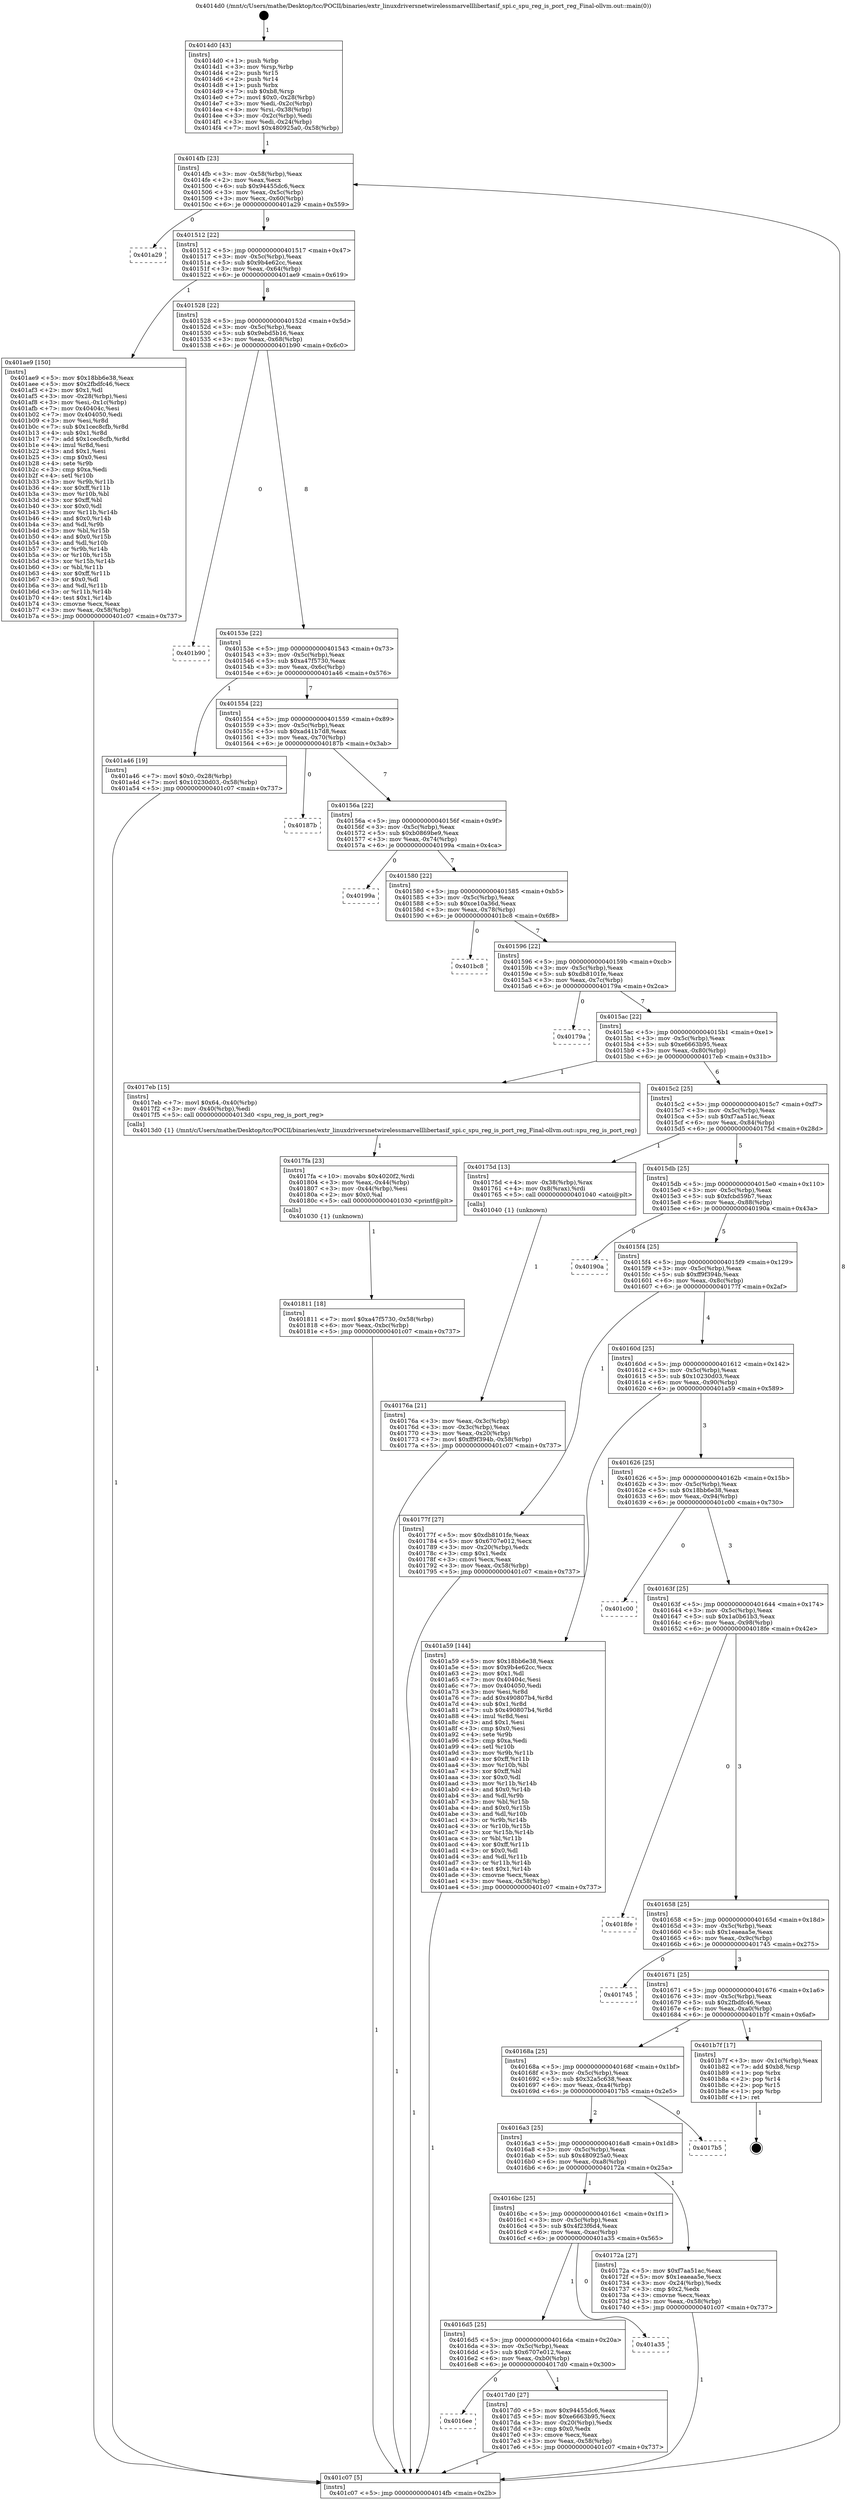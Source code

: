 digraph "0x4014d0" {
  label = "0x4014d0 (/mnt/c/Users/mathe/Desktop/tcc/POCII/binaries/extr_linuxdriversnetwirelessmarvelllibertasif_spi.c_spu_reg_is_port_reg_Final-ollvm.out::main(0))"
  labelloc = "t"
  node[shape=record]

  Entry [label="",width=0.3,height=0.3,shape=circle,fillcolor=black,style=filled]
  "0x4014fb" [label="{
     0x4014fb [23]\l
     | [instrs]\l
     &nbsp;&nbsp;0x4014fb \<+3\>: mov -0x58(%rbp),%eax\l
     &nbsp;&nbsp;0x4014fe \<+2\>: mov %eax,%ecx\l
     &nbsp;&nbsp;0x401500 \<+6\>: sub $0x94455dc6,%ecx\l
     &nbsp;&nbsp;0x401506 \<+3\>: mov %eax,-0x5c(%rbp)\l
     &nbsp;&nbsp;0x401509 \<+3\>: mov %ecx,-0x60(%rbp)\l
     &nbsp;&nbsp;0x40150c \<+6\>: je 0000000000401a29 \<main+0x559\>\l
  }"]
  "0x401a29" [label="{
     0x401a29\l
  }", style=dashed]
  "0x401512" [label="{
     0x401512 [22]\l
     | [instrs]\l
     &nbsp;&nbsp;0x401512 \<+5\>: jmp 0000000000401517 \<main+0x47\>\l
     &nbsp;&nbsp;0x401517 \<+3\>: mov -0x5c(%rbp),%eax\l
     &nbsp;&nbsp;0x40151a \<+5\>: sub $0x9b4e62cc,%eax\l
     &nbsp;&nbsp;0x40151f \<+3\>: mov %eax,-0x64(%rbp)\l
     &nbsp;&nbsp;0x401522 \<+6\>: je 0000000000401ae9 \<main+0x619\>\l
  }"]
  Exit [label="",width=0.3,height=0.3,shape=circle,fillcolor=black,style=filled,peripheries=2]
  "0x401ae9" [label="{
     0x401ae9 [150]\l
     | [instrs]\l
     &nbsp;&nbsp;0x401ae9 \<+5\>: mov $0x18bb6e38,%eax\l
     &nbsp;&nbsp;0x401aee \<+5\>: mov $0x2fbdfc46,%ecx\l
     &nbsp;&nbsp;0x401af3 \<+2\>: mov $0x1,%dl\l
     &nbsp;&nbsp;0x401af5 \<+3\>: mov -0x28(%rbp),%esi\l
     &nbsp;&nbsp;0x401af8 \<+3\>: mov %esi,-0x1c(%rbp)\l
     &nbsp;&nbsp;0x401afb \<+7\>: mov 0x40404c,%esi\l
     &nbsp;&nbsp;0x401b02 \<+7\>: mov 0x404050,%edi\l
     &nbsp;&nbsp;0x401b09 \<+3\>: mov %esi,%r8d\l
     &nbsp;&nbsp;0x401b0c \<+7\>: sub $0x1cec8cfb,%r8d\l
     &nbsp;&nbsp;0x401b13 \<+4\>: sub $0x1,%r8d\l
     &nbsp;&nbsp;0x401b17 \<+7\>: add $0x1cec8cfb,%r8d\l
     &nbsp;&nbsp;0x401b1e \<+4\>: imul %r8d,%esi\l
     &nbsp;&nbsp;0x401b22 \<+3\>: and $0x1,%esi\l
     &nbsp;&nbsp;0x401b25 \<+3\>: cmp $0x0,%esi\l
     &nbsp;&nbsp;0x401b28 \<+4\>: sete %r9b\l
     &nbsp;&nbsp;0x401b2c \<+3\>: cmp $0xa,%edi\l
     &nbsp;&nbsp;0x401b2f \<+4\>: setl %r10b\l
     &nbsp;&nbsp;0x401b33 \<+3\>: mov %r9b,%r11b\l
     &nbsp;&nbsp;0x401b36 \<+4\>: xor $0xff,%r11b\l
     &nbsp;&nbsp;0x401b3a \<+3\>: mov %r10b,%bl\l
     &nbsp;&nbsp;0x401b3d \<+3\>: xor $0xff,%bl\l
     &nbsp;&nbsp;0x401b40 \<+3\>: xor $0x0,%dl\l
     &nbsp;&nbsp;0x401b43 \<+3\>: mov %r11b,%r14b\l
     &nbsp;&nbsp;0x401b46 \<+4\>: and $0x0,%r14b\l
     &nbsp;&nbsp;0x401b4a \<+3\>: and %dl,%r9b\l
     &nbsp;&nbsp;0x401b4d \<+3\>: mov %bl,%r15b\l
     &nbsp;&nbsp;0x401b50 \<+4\>: and $0x0,%r15b\l
     &nbsp;&nbsp;0x401b54 \<+3\>: and %dl,%r10b\l
     &nbsp;&nbsp;0x401b57 \<+3\>: or %r9b,%r14b\l
     &nbsp;&nbsp;0x401b5a \<+3\>: or %r10b,%r15b\l
     &nbsp;&nbsp;0x401b5d \<+3\>: xor %r15b,%r14b\l
     &nbsp;&nbsp;0x401b60 \<+3\>: or %bl,%r11b\l
     &nbsp;&nbsp;0x401b63 \<+4\>: xor $0xff,%r11b\l
     &nbsp;&nbsp;0x401b67 \<+3\>: or $0x0,%dl\l
     &nbsp;&nbsp;0x401b6a \<+3\>: and %dl,%r11b\l
     &nbsp;&nbsp;0x401b6d \<+3\>: or %r11b,%r14b\l
     &nbsp;&nbsp;0x401b70 \<+4\>: test $0x1,%r14b\l
     &nbsp;&nbsp;0x401b74 \<+3\>: cmovne %ecx,%eax\l
     &nbsp;&nbsp;0x401b77 \<+3\>: mov %eax,-0x58(%rbp)\l
     &nbsp;&nbsp;0x401b7a \<+5\>: jmp 0000000000401c07 \<main+0x737\>\l
  }"]
  "0x401528" [label="{
     0x401528 [22]\l
     | [instrs]\l
     &nbsp;&nbsp;0x401528 \<+5\>: jmp 000000000040152d \<main+0x5d\>\l
     &nbsp;&nbsp;0x40152d \<+3\>: mov -0x5c(%rbp),%eax\l
     &nbsp;&nbsp;0x401530 \<+5\>: sub $0x9ebd5b16,%eax\l
     &nbsp;&nbsp;0x401535 \<+3\>: mov %eax,-0x68(%rbp)\l
     &nbsp;&nbsp;0x401538 \<+6\>: je 0000000000401b90 \<main+0x6c0\>\l
  }"]
  "0x401811" [label="{
     0x401811 [18]\l
     | [instrs]\l
     &nbsp;&nbsp;0x401811 \<+7\>: movl $0xa47f5730,-0x58(%rbp)\l
     &nbsp;&nbsp;0x401818 \<+6\>: mov %eax,-0xbc(%rbp)\l
     &nbsp;&nbsp;0x40181e \<+5\>: jmp 0000000000401c07 \<main+0x737\>\l
  }"]
  "0x401b90" [label="{
     0x401b90\l
  }", style=dashed]
  "0x40153e" [label="{
     0x40153e [22]\l
     | [instrs]\l
     &nbsp;&nbsp;0x40153e \<+5\>: jmp 0000000000401543 \<main+0x73\>\l
     &nbsp;&nbsp;0x401543 \<+3\>: mov -0x5c(%rbp),%eax\l
     &nbsp;&nbsp;0x401546 \<+5\>: sub $0xa47f5730,%eax\l
     &nbsp;&nbsp;0x40154b \<+3\>: mov %eax,-0x6c(%rbp)\l
     &nbsp;&nbsp;0x40154e \<+6\>: je 0000000000401a46 \<main+0x576\>\l
  }"]
  "0x4017fa" [label="{
     0x4017fa [23]\l
     | [instrs]\l
     &nbsp;&nbsp;0x4017fa \<+10\>: movabs $0x4020f2,%rdi\l
     &nbsp;&nbsp;0x401804 \<+3\>: mov %eax,-0x44(%rbp)\l
     &nbsp;&nbsp;0x401807 \<+3\>: mov -0x44(%rbp),%esi\l
     &nbsp;&nbsp;0x40180a \<+2\>: mov $0x0,%al\l
     &nbsp;&nbsp;0x40180c \<+5\>: call 0000000000401030 \<printf@plt\>\l
     | [calls]\l
     &nbsp;&nbsp;0x401030 \{1\} (unknown)\l
  }"]
  "0x401a46" [label="{
     0x401a46 [19]\l
     | [instrs]\l
     &nbsp;&nbsp;0x401a46 \<+7\>: movl $0x0,-0x28(%rbp)\l
     &nbsp;&nbsp;0x401a4d \<+7\>: movl $0x10230d03,-0x58(%rbp)\l
     &nbsp;&nbsp;0x401a54 \<+5\>: jmp 0000000000401c07 \<main+0x737\>\l
  }"]
  "0x401554" [label="{
     0x401554 [22]\l
     | [instrs]\l
     &nbsp;&nbsp;0x401554 \<+5\>: jmp 0000000000401559 \<main+0x89\>\l
     &nbsp;&nbsp;0x401559 \<+3\>: mov -0x5c(%rbp),%eax\l
     &nbsp;&nbsp;0x40155c \<+5\>: sub $0xad41b7d8,%eax\l
     &nbsp;&nbsp;0x401561 \<+3\>: mov %eax,-0x70(%rbp)\l
     &nbsp;&nbsp;0x401564 \<+6\>: je 000000000040187b \<main+0x3ab\>\l
  }"]
  "0x4016ee" [label="{
     0x4016ee\l
  }", style=dashed]
  "0x40187b" [label="{
     0x40187b\l
  }", style=dashed]
  "0x40156a" [label="{
     0x40156a [22]\l
     | [instrs]\l
     &nbsp;&nbsp;0x40156a \<+5\>: jmp 000000000040156f \<main+0x9f\>\l
     &nbsp;&nbsp;0x40156f \<+3\>: mov -0x5c(%rbp),%eax\l
     &nbsp;&nbsp;0x401572 \<+5\>: sub $0xb0869be9,%eax\l
     &nbsp;&nbsp;0x401577 \<+3\>: mov %eax,-0x74(%rbp)\l
     &nbsp;&nbsp;0x40157a \<+6\>: je 000000000040199a \<main+0x4ca\>\l
  }"]
  "0x4017d0" [label="{
     0x4017d0 [27]\l
     | [instrs]\l
     &nbsp;&nbsp;0x4017d0 \<+5\>: mov $0x94455dc6,%eax\l
     &nbsp;&nbsp;0x4017d5 \<+5\>: mov $0xe6663b95,%ecx\l
     &nbsp;&nbsp;0x4017da \<+3\>: mov -0x20(%rbp),%edx\l
     &nbsp;&nbsp;0x4017dd \<+3\>: cmp $0x0,%edx\l
     &nbsp;&nbsp;0x4017e0 \<+3\>: cmove %ecx,%eax\l
     &nbsp;&nbsp;0x4017e3 \<+3\>: mov %eax,-0x58(%rbp)\l
     &nbsp;&nbsp;0x4017e6 \<+5\>: jmp 0000000000401c07 \<main+0x737\>\l
  }"]
  "0x40199a" [label="{
     0x40199a\l
  }", style=dashed]
  "0x401580" [label="{
     0x401580 [22]\l
     | [instrs]\l
     &nbsp;&nbsp;0x401580 \<+5\>: jmp 0000000000401585 \<main+0xb5\>\l
     &nbsp;&nbsp;0x401585 \<+3\>: mov -0x5c(%rbp),%eax\l
     &nbsp;&nbsp;0x401588 \<+5\>: sub $0xce10a36d,%eax\l
     &nbsp;&nbsp;0x40158d \<+3\>: mov %eax,-0x78(%rbp)\l
     &nbsp;&nbsp;0x401590 \<+6\>: je 0000000000401bc8 \<main+0x6f8\>\l
  }"]
  "0x4016d5" [label="{
     0x4016d5 [25]\l
     | [instrs]\l
     &nbsp;&nbsp;0x4016d5 \<+5\>: jmp 00000000004016da \<main+0x20a\>\l
     &nbsp;&nbsp;0x4016da \<+3\>: mov -0x5c(%rbp),%eax\l
     &nbsp;&nbsp;0x4016dd \<+5\>: sub $0x6707e012,%eax\l
     &nbsp;&nbsp;0x4016e2 \<+6\>: mov %eax,-0xb0(%rbp)\l
     &nbsp;&nbsp;0x4016e8 \<+6\>: je 00000000004017d0 \<main+0x300\>\l
  }"]
  "0x401bc8" [label="{
     0x401bc8\l
  }", style=dashed]
  "0x401596" [label="{
     0x401596 [22]\l
     | [instrs]\l
     &nbsp;&nbsp;0x401596 \<+5\>: jmp 000000000040159b \<main+0xcb\>\l
     &nbsp;&nbsp;0x40159b \<+3\>: mov -0x5c(%rbp),%eax\l
     &nbsp;&nbsp;0x40159e \<+5\>: sub $0xdb8101fe,%eax\l
     &nbsp;&nbsp;0x4015a3 \<+3\>: mov %eax,-0x7c(%rbp)\l
     &nbsp;&nbsp;0x4015a6 \<+6\>: je 000000000040179a \<main+0x2ca\>\l
  }"]
  "0x401a35" [label="{
     0x401a35\l
  }", style=dashed]
  "0x40179a" [label="{
     0x40179a\l
  }", style=dashed]
  "0x4015ac" [label="{
     0x4015ac [22]\l
     | [instrs]\l
     &nbsp;&nbsp;0x4015ac \<+5\>: jmp 00000000004015b1 \<main+0xe1\>\l
     &nbsp;&nbsp;0x4015b1 \<+3\>: mov -0x5c(%rbp),%eax\l
     &nbsp;&nbsp;0x4015b4 \<+5\>: sub $0xe6663b95,%eax\l
     &nbsp;&nbsp;0x4015b9 \<+3\>: mov %eax,-0x80(%rbp)\l
     &nbsp;&nbsp;0x4015bc \<+6\>: je 00000000004017eb \<main+0x31b\>\l
  }"]
  "0x40176a" [label="{
     0x40176a [21]\l
     | [instrs]\l
     &nbsp;&nbsp;0x40176a \<+3\>: mov %eax,-0x3c(%rbp)\l
     &nbsp;&nbsp;0x40176d \<+3\>: mov -0x3c(%rbp),%eax\l
     &nbsp;&nbsp;0x401770 \<+3\>: mov %eax,-0x20(%rbp)\l
     &nbsp;&nbsp;0x401773 \<+7\>: movl $0xff9f394b,-0x58(%rbp)\l
     &nbsp;&nbsp;0x40177a \<+5\>: jmp 0000000000401c07 \<main+0x737\>\l
  }"]
  "0x4017eb" [label="{
     0x4017eb [15]\l
     | [instrs]\l
     &nbsp;&nbsp;0x4017eb \<+7\>: movl $0x64,-0x40(%rbp)\l
     &nbsp;&nbsp;0x4017f2 \<+3\>: mov -0x40(%rbp),%edi\l
     &nbsp;&nbsp;0x4017f5 \<+5\>: call 00000000004013d0 \<spu_reg_is_port_reg\>\l
     | [calls]\l
     &nbsp;&nbsp;0x4013d0 \{1\} (/mnt/c/Users/mathe/Desktop/tcc/POCII/binaries/extr_linuxdriversnetwirelessmarvelllibertasif_spi.c_spu_reg_is_port_reg_Final-ollvm.out::spu_reg_is_port_reg)\l
  }"]
  "0x4015c2" [label="{
     0x4015c2 [25]\l
     | [instrs]\l
     &nbsp;&nbsp;0x4015c2 \<+5\>: jmp 00000000004015c7 \<main+0xf7\>\l
     &nbsp;&nbsp;0x4015c7 \<+3\>: mov -0x5c(%rbp),%eax\l
     &nbsp;&nbsp;0x4015ca \<+5\>: sub $0xf7aa51ac,%eax\l
     &nbsp;&nbsp;0x4015cf \<+6\>: mov %eax,-0x84(%rbp)\l
     &nbsp;&nbsp;0x4015d5 \<+6\>: je 000000000040175d \<main+0x28d\>\l
  }"]
  "0x4014d0" [label="{
     0x4014d0 [43]\l
     | [instrs]\l
     &nbsp;&nbsp;0x4014d0 \<+1\>: push %rbp\l
     &nbsp;&nbsp;0x4014d1 \<+3\>: mov %rsp,%rbp\l
     &nbsp;&nbsp;0x4014d4 \<+2\>: push %r15\l
     &nbsp;&nbsp;0x4014d6 \<+2\>: push %r14\l
     &nbsp;&nbsp;0x4014d8 \<+1\>: push %rbx\l
     &nbsp;&nbsp;0x4014d9 \<+7\>: sub $0xb8,%rsp\l
     &nbsp;&nbsp;0x4014e0 \<+7\>: movl $0x0,-0x28(%rbp)\l
     &nbsp;&nbsp;0x4014e7 \<+3\>: mov %edi,-0x2c(%rbp)\l
     &nbsp;&nbsp;0x4014ea \<+4\>: mov %rsi,-0x38(%rbp)\l
     &nbsp;&nbsp;0x4014ee \<+3\>: mov -0x2c(%rbp),%edi\l
     &nbsp;&nbsp;0x4014f1 \<+3\>: mov %edi,-0x24(%rbp)\l
     &nbsp;&nbsp;0x4014f4 \<+7\>: movl $0x480925a0,-0x58(%rbp)\l
  }"]
  "0x40175d" [label="{
     0x40175d [13]\l
     | [instrs]\l
     &nbsp;&nbsp;0x40175d \<+4\>: mov -0x38(%rbp),%rax\l
     &nbsp;&nbsp;0x401761 \<+4\>: mov 0x8(%rax),%rdi\l
     &nbsp;&nbsp;0x401765 \<+5\>: call 0000000000401040 \<atoi@plt\>\l
     | [calls]\l
     &nbsp;&nbsp;0x401040 \{1\} (unknown)\l
  }"]
  "0x4015db" [label="{
     0x4015db [25]\l
     | [instrs]\l
     &nbsp;&nbsp;0x4015db \<+5\>: jmp 00000000004015e0 \<main+0x110\>\l
     &nbsp;&nbsp;0x4015e0 \<+3\>: mov -0x5c(%rbp),%eax\l
     &nbsp;&nbsp;0x4015e3 \<+5\>: sub $0xfcbd59b7,%eax\l
     &nbsp;&nbsp;0x4015e8 \<+6\>: mov %eax,-0x88(%rbp)\l
     &nbsp;&nbsp;0x4015ee \<+6\>: je 000000000040190a \<main+0x43a\>\l
  }"]
  "0x401c07" [label="{
     0x401c07 [5]\l
     | [instrs]\l
     &nbsp;&nbsp;0x401c07 \<+5\>: jmp 00000000004014fb \<main+0x2b\>\l
  }"]
  "0x40190a" [label="{
     0x40190a\l
  }", style=dashed]
  "0x4015f4" [label="{
     0x4015f4 [25]\l
     | [instrs]\l
     &nbsp;&nbsp;0x4015f4 \<+5\>: jmp 00000000004015f9 \<main+0x129\>\l
     &nbsp;&nbsp;0x4015f9 \<+3\>: mov -0x5c(%rbp),%eax\l
     &nbsp;&nbsp;0x4015fc \<+5\>: sub $0xff9f394b,%eax\l
     &nbsp;&nbsp;0x401601 \<+6\>: mov %eax,-0x8c(%rbp)\l
     &nbsp;&nbsp;0x401607 \<+6\>: je 000000000040177f \<main+0x2af\>\l
  }"]
  "0x4016bc" [label="{
     0x4016bc [25]\l
     | [instrs]\l
     &nbsp;&nbsp;0x4016bc \<+5\>: jmp 00000000004016c1 \<main+0x1f1\>\l
     &nbsp;&nbsp;0x4016c1 \<+3\>: mov -0x5c(%rbp),%eax\l
     &nbsp;&nbsp;0x4016c4 \<+5\>: sub $0x4f23f6d4,%eax\l
     &nbsp;&nbsp;0x4016c9 \<+6\>: mov %eax,-0xac(%rbp)\l
     &nbsp;&nbsp;0x4016cf \<+6\>: je 0000000000401a35 \<main+0x565\>\l
  }"]
  "0x40177f" [label="{
     0x40177f [27]\l
     | [instrs]\l
     &nbsp;&nbsp;0x40177f \<+5\>: mov $0xdb8101fe,%eax\l
     &nbsp;&nbsp;0x401784 \<+5\>: mov $0x6707e012,%ecx\l
     &nbsp;&nbsp;0x401789 \<+3\>: mov -0x20(%rbp),%edx\l
     &nbsp;&nbsp;0x40178c \<+3\>: cmp $0x1,%edx\l
     &nbsp;&nbsp;0x40178f \<+3\>: cmovl %ecx,%eax\l
     &nbsp;&nbsp;0x401792 \<+3\>: mov %eax,-0x58(%rbp)\l
     &nbsp;&nbsp;0x401795 \<+5\>: jmp 0000000000401c07 \<main+0x737\>\l
  }"]
  "0x40160d" [label="{
     0x40160d [25]\l
     | [instrs]\l
     &nbsp;&nbsp;0x40160d \<+5\>: jmp 0000000000401612 \<main+0x142\>\l
     &nbsp;&nbsp;0x401612 \<+3\>: mov -0x5c(%rbp),%eax\l
     &nbsp;&nbsp;0x401615 \<+5\>: sub $0x10230d03,%eax\l
     &nbsp;&nbsp;0x40161a \<+6\>: mov %eax,-0x90(%rbp)\l
     &nbsp;&nbsp;0x401620 \<+6\>: je 0000000000401a59 \<main+0x589\>\l
  }"]
  "0x40172a" [label="{
     0x40172a [27]\l
     | [instrs]\l
     &nbsp;&nbsp;0x40172a \<+5\>: mov $0xf7aa51ac,%eax\l
     &nbsp;&nbsp;0x40172f \<+5\>: mov $0x1eaeaa5e,%ecx\l
     &nbsp;&nbsp;0x401734 \<+3\>: mov -0x24(%rbp),%edx\l
     &nbsp;&nbsp;0x401737 \<+3\>: cmp $0x2,%edx\l
     &nbsp;&nbsp;0x40173a \<+3\>: cmovne %ecx,%eax\l
     &nbsp;&nbsp;0x40173d \<+3\>: mov %eax,-0x58(%rbp)\l
     &nbsp;&nbsp;0x401740 \<+5\>: jmp 0000000000401c07 \<main+0x737\>\l
  }"]
  "0x401a59" [label="{
     0x401a59 [144]\l
     | [instrs]\l
     &nbsp;&nbsp;0x401a59 \<+5\>: mov $0x18bb6e38,%eax\l
     &nbsp;&nbsp;0x401a5e \<+5\>: mov $0x9b4e62cc,%ecx\l
     &nbsp;&nbsp;0x401a63 \<+2\>: mov $0x1,%dl\l
     &nbsp;&nbsp;0x401a65 \<+7\>: mov 0x40404c,%esi\l
     &nbsp;&nbsp;0x401a6c \<+7\>: mov 0x404050,%edi\l
     &nbsp;&nbsp;0x401a73 \<+3\>: mov %esi,%r8d\l
     &nbsp;&nbsp;0x401a76 \<+7\>: add $0x490807b4,%r8d\l
     &nbsp;&nbsp;0x401a7d \<+4\>: sub $0x1,%r8d\l
     &nbsp;&nbsp;0x401a81 \<+7\>: sub $0x490807b4,%r8d\l
     &nbsp;&nbsp;0x401a88 \<+4\>: imul %r8d,%esi\l
     &nbsp;&nbsp;0x401a8c \<+3\>: and $0x1,%esi\l
     &nbsp;&nbsp;0x401a8f \<+3\>: cmp $0x0,%esi\l
     &nbsp;&nbsp;0x401a92 \<+4\>: sete %r9b\l
     &nbsp;&nbsp;0x401a96 \<+3\>: cmp $0xa,%edi\l
     &nbsp;&nbsp;0x401a99 \<+4\>: setl %r10b\l
     &nbsp;&nbsp;0x401a9d \<+3\>: mov %r9b,%r11b\l
     &nbsp;&nbsp;0x401aa0 \<+4\>: xor $0xff,%r11b\l
     &nbsp;&nbsp;0x401aa4 \<+3\>: mov %r10b,%bl\l
     &nbsp;&nbsp;0x401aa7 \<+3\>: xor $0xff,%bl\l
     &nbsp;&nbsp;0x401aaa \<+3\>: xor $0x0,%dl\l
     &nbsp;&nbsp;0x401aad \<+3\>: mov %r11b,%r14b\l
     &nbsp;&nbsp;0x401ab0 \<+4\>: and $0x0,%r14b\l
     &nbsp;&nbsp;0x401ab4 \<+3\>: and %dl,%r9b\l
     &nbsp;&nbsp;0x401ab7 \<+3\>: mov %bl,%r15b\l
     &nbsp;&nbsp;0x401aba \<+4\>: and $0x0,%r15b\l
     &nbsp;&nbsp;0x401abe \<+3\>: and %dl,%r10b\l
     &nbsp;&nbsp;0x401ac1 \<+3\>: or %r9b,%r14b\l
     &nbsp;&nbsp;0x401ac4 \<+3\>: or %r10b,%r15b\l
     &nbsp;&nbsp;0x401ac7 \<+3\>: xor %r15b,%r14b\l
     &nbsp;&nbsp;0x401aca \<+3\>: or %bl,%r11b\l
     &nbsp;&nbsp;0x401acd \<+4\>: xor $0xff,%r11b\l
     &nbsp;&nbsp;0x401ad1 \<+3\>: or $0x0,%dl\l
     &nbsp;&nbsp;0x401ad4 \<+3\>: and %dl,%r11b\l
     &nbsp;&nbsp;0x401ad7 \<+3\>: or %r11b,%r14b\l
     &nbsp;&nbsp;0x401ada \<+4\>: test $0x1,%r14b\l
     &nbsp;&nbsp;0x401ade \<+3\>: cmovne %ecx,%eax\l
     &nbsp;&nbsp;0x401ae1 \<+3\>: mov %eax,-0x58(%rbp)\l
     &nbsp;&nbsp;0x401ae4 \<+5\>: jmp 0000000000401c07 \<main+0x737\>\l
  }"]
  "0x401626" [label="{
     0x401626 [25]\l
     | [instrs]\l
     &nbsp;&nbsp;0x401626 \<+5\>: jmp 000000000040162b \<main+0x15b\>\l
     &nbsp;&nbsp;0x40162b \<+3\>: mov -0x5c(%rbp),%eax\l
     &nbsp;&nbsp;0x40162e \<+5\>: sub $0x18bb6e38,%eax\l
     &nbsp;&nbsp;0x401633 \<+6\>: mov %eax,-0x94(%rbp)\l
     &nbsp;&nbsp;0x401639 \<+6\>: je 0000000000401c00 \<main+0x730\>\l
  }"]
  "0x4016a3" [label="{
     0x4016a3 [25]\l
     | [instrs]\l
     &nbsp;&nbsp;0x4016a3 \<+5\>: jmp 00000000004016a8 \<main+0x1d8\>\l
     &nbsp;&nbsp;0x4016a8 \<+3\>: mov -0x5c(%rbp),%eax\l
     &nbsp;&nbsp;0x4016ab \<+5\>: sub $0x480925a0,%eax\l
     &nbsp;&nbsp;0x4016b0 \<+6\>: mov %eax,-0xa8(%rbp)\l
     &nbsp;&nbsp;0x4016b6 \<+6\>: je 000000000040172a \<main+0x25a\>\l
  }"]
  "0x401c00" [label="{
     0x401c00\l
  }", style=dashed]
  "0x40163f" [label="{
     0x40163f [25]\l
     | [instrs]\l
     &nbsp;&nbsp;0x40163f \<+5\>: jmp 0000000000401644 \<main+0x174\>\l
     &nbsp;&nbsp;0x401644 \<+3\>: mov -0x5c(%rbp),%eax\l
     &nbsp;&nbsp;0x401647 \<+5\>: sub $0x1a0b61b3,%eax\l
     &nbsp;&nbsp;0x40164c \<+6\>: mov %eax,-0x98(%rbp)\l
     &nbsp;&nbsp;0x401652 \<+6\>: je 00000000004018fe \<main+0x42e\>\l
  }"]
  "0x4017b5" [label="{
     0x4017b5\l
  }", style=dashed]
  "0x4018fe" [label="{
     0x4018fe\l
  }", style=dashed]
  "0x401658" [label="{
     0x401658 [25]\l
     | [instrs]\l
     &nbsp;&nbsp;0x401658 \<+5\>: jmp 000000000040165d \<main+0x18d\>\l
     &nbsp;&nbsp;0x40165d \<+3\>: mov -0x5c(%rbp),%eax\l
     &nbsp;&nbsp;0x401660 \<+5\>: sub $0x1eaeaa5e,%eax\l
     &nbsp;&nbsp;0x401665 \<+6\>: mov %eax,-0x9c(%rbp)\l
     &nbsp;&nbsp;0x40166b \<+6\>: je 0000000000401745 \<main+0x275\>\l
  }"]
  "0x40168a" [label="{
     0x40168a [25]\l
     | [instrs]\l
     &nbsp;&nbsp;0x40168a \<+5\>: jmp 000000000040168f \<main+0x1bf\>\l
     &nbsp;&nbsp;0x40168f \<+3\>: mov -0x5c(%rbp),%eax\l
     &nbsp;&nbsp;0x401692 \<+5\>: sub $0x32a5c638,%eax\l
     &nbsp;&nbsp;0x401697 \<+6\>: mov %eax,-0xa4(%rbp)\l
     &nbsp;&nbsp;0x40169d \<+6\>: je 00000000004017b5 \<main+0x2e5\>\l
  }"]
  "0x401745" [label="{
     0x401745\l
  }", style=dashed]
  "0x401671" [label="{
     0x401671 [25]\l
     | [instrs]\l
     &nbsp;&nbsp;0x401671 \<+5\>: jmp 0000000000401676 \<main+0x1a6\>\l
     &nbsp;&nbsp;0x401676 \<+3\>: mov -0x5c(%rbp),%eax\l
     &nbsp;&nbsp;0x401679 \<+5\>: sub $0x2fbdfc46,%eax\l
     &nbsp;&nbsp;0x40167e \<+6\>: mov %eax,-0xa0(%rbp)\l
     &nbsp;&nbsp;0x401684 \<+6\>: je 0000000000401b7f \<main+0x6af\>\l
  }"]
  "0x401b7f" [label="{
     0x401b7f [17]\l
     | [instrs]\l
     &nbsp;&nbsp;0x401b7f \<+3\>: mov -0x1c(%rbp),%eax\l
     &nbsp;&nbsp;0x401b82 \<+7\>: add $0xb8,%rsp\l
     &nbsp;&nbsp;0x401b89 \<+1\>: pop %rbx\l
     &nbsp;&nbsp;0x401b8a \<+2\>: pop %r14\l
     &nbsp;&nbsp;0x401b8c \<+2\>: pop %r15\l
     &nbsp;&nbsp;0x401b8e \<+1\>: pop %rbp\l
     &nbsp;&nbsp;0x401b8f \<+1\>: ret\l
  }"]
  Entry -> "0x4014d0" [label=" 1"]
  "0x4014fb" -> "0x401a29" [label=" 0"]
  "0x4014fb" -> "0x401512" [label=" 9"]
  "0x401b7f" -> Exit [label=" 1"]
  "0x401512" -> "0x401ae9" [label=" 1"]
  "0x401512" -> "0x401528" [label=" 8"]
  "0x401ae9" -> "0x401c07" [label=" 1"]
  "0x401528" -> "0x401b90" [label=" 0"]
  "0x401528" -> "0x40153e" [label=" 8"]
  "0x401a59" -> "0x401c07" [label=" 1"]
  "0x40153e" -> "0x401a46" [label=" 1"]
  "0x40153e" -> "0x401554" [label=" 7"]
  "0x401a46" -> "0x401c07" [label=" 1"]
  "0x401554" -> "0x40187b" [label=" 0"]
  "0x401554" -> "0x40156a" [label=" 7"]
  "0x401811" -> "0x401c07" [label=" 1"]
  "0x40156a" -> "0x40199a" [label=" 0"]
  "0x40156a" -> "0x401580" [label=" 7"]
  "0x4017fa" -> "0x401811" [label=" 1"]
  "0x401580" -> "0x401bc8" [label=" 0"]
  "0x401580" -> "0x401596" [label=" 7"]
  "0x4017d0" -> "0x401c07" [label=" 1"]
  "0x401596" -> "0x40179a" [label=" 0"]
  "0x401596" -> "0x4015ac" [label=" 7"]
  "0x4016d5" -> "0x4016ee" [label=" 0"]
  "0x4015ac" -> "0x4017eb" [label=" 1"]
  "0x4015ac" -> "0x4015c2" [label=" 6"]
  "0x4017eb" -> "0x4017fa" [label=" 1"]
  "0x4015c2" -> "0x40175d" [label=" 1"]
  "0x4015c2" -> "0x4015db" [label=" 5"]
  "0x4016bc" -> "0x4016d5" [label=" 1"]
  "0x4015db" -> "0x40190a" [label=" 0"]
  "0x4015db" -> "0x4015f4" [label=" 5"]
  "0x4016bc" -> "0x401a35" [label=" 0"]
  "0x4015f4" -> "0x40177f" [label=" 1"]
  "0x4015f4" -> "0x40160d" [label=" 4"]
  "0x4016d5" -> "0x4017d0" [label=" 1"]
  "0x40160d" -> "0x401a59" [label=" 1"]
  "0x40160d" -> "0x401626" [label=" 3"]
  "0x40177f" -> "0x401c07" [label=" 1"]
  "0x401626" -> "0x401c00" [label=" 0"]
  "0x401626" -> "0x40163f" [label=" 3"]
  "0x40175d" -> "0x40176a" [label=" 1"]
  "0x40163f" -> "0x4018fe" [label=" 0"]
  "0x40163f" -> "0x401658" [label=" 3"]
  "0x401c07" -> "0x4014fb" [label=" 8"]
  "0x401658" -> "0x401745" [label=" 0"]
  "0x401658" -> "0x401671" [label=" 3"]
  "0x40172a" -> "0x401c07" [label=" 1"]
  "0x401671" -> "0x401b7f" [label=" 1"]
  "0x401671" -> "0x40168a" [label=" 2"]
  "0x4014d0" -> "0x4014fb" [label=" 1"]
  "0x40168a" -> "0x4017b5" [label=" 0"]
  "0x40168a" -> "0x4016a3" [label=" 2"]
  "0x40176a" -> "0x401c07" [label=" 1"]
  "0x4016a3" -> "0x40172a" [label=" 1"]
  "0x4016a3" -> "0x4016bc" [label=" 1"]
}
